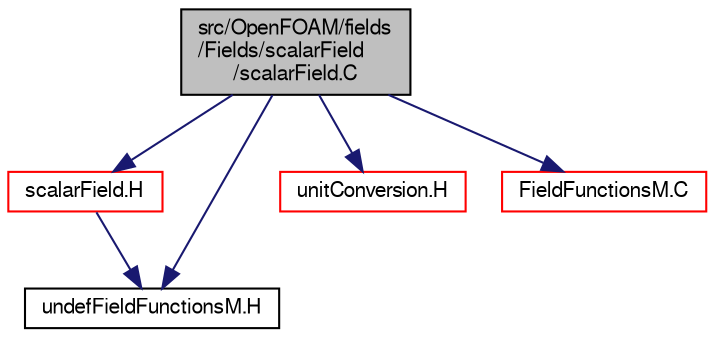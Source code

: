 digraph "src/OpenFOAM/fields/Fields/scalarField/scalarField.C"
{
  bgcolor="transparent";
  edge [fontname="FreeSans",fontsize="10",labelfontname="FreeSans",labelfontsize="10"];
  node [fontname="FreeSans",fontsize="10",shape=record];
  Node0 [label="src/OpenFOAM/fields\l/Fields/scalarField\l/scalarField.C",height=0.2,width=0.4,color="black", fillcolor="grey75", style="filled", fontcolor="black"];
  Node0 -> Node1 [color="midnightblue",fontsize="10",style="solid",fontname="FreeSans"];
  Node1 [label="scalarField.H",height=0.2,width=0.4,color="red",URL="$a09656.html"];
  Node1 -> Node80 [color="midnightblue",fontsize="10",style="solid",fontname="FreeSans"];
  Node80 [label="undefFieldFunctionsM.H",height=0.2,width=0.4,color="black",URL="$a09605.html"];
  Node0 -> Node81 [color="midnightblue",fontsize="10",style="solid",fontname="FreeSans"];
  Node81 [label="unitConversion.H",height=0.2,width=0.4,color="red",URL="$a10280.html",tooltip="Unit conversion functions. "];
  Node0 -> Node83 [color="midnightblue",fontsize="10",style="solid",fontname="FreeSans"];
  Node83 [label="FieldFunctionsM.C",height=0.2,width=0.4,color="red",URL="$a09584.html"];
  Node0 -> Node80 [color="midnightblue",fontsize="10",style="solid",fontname="FreeSans"];
}
